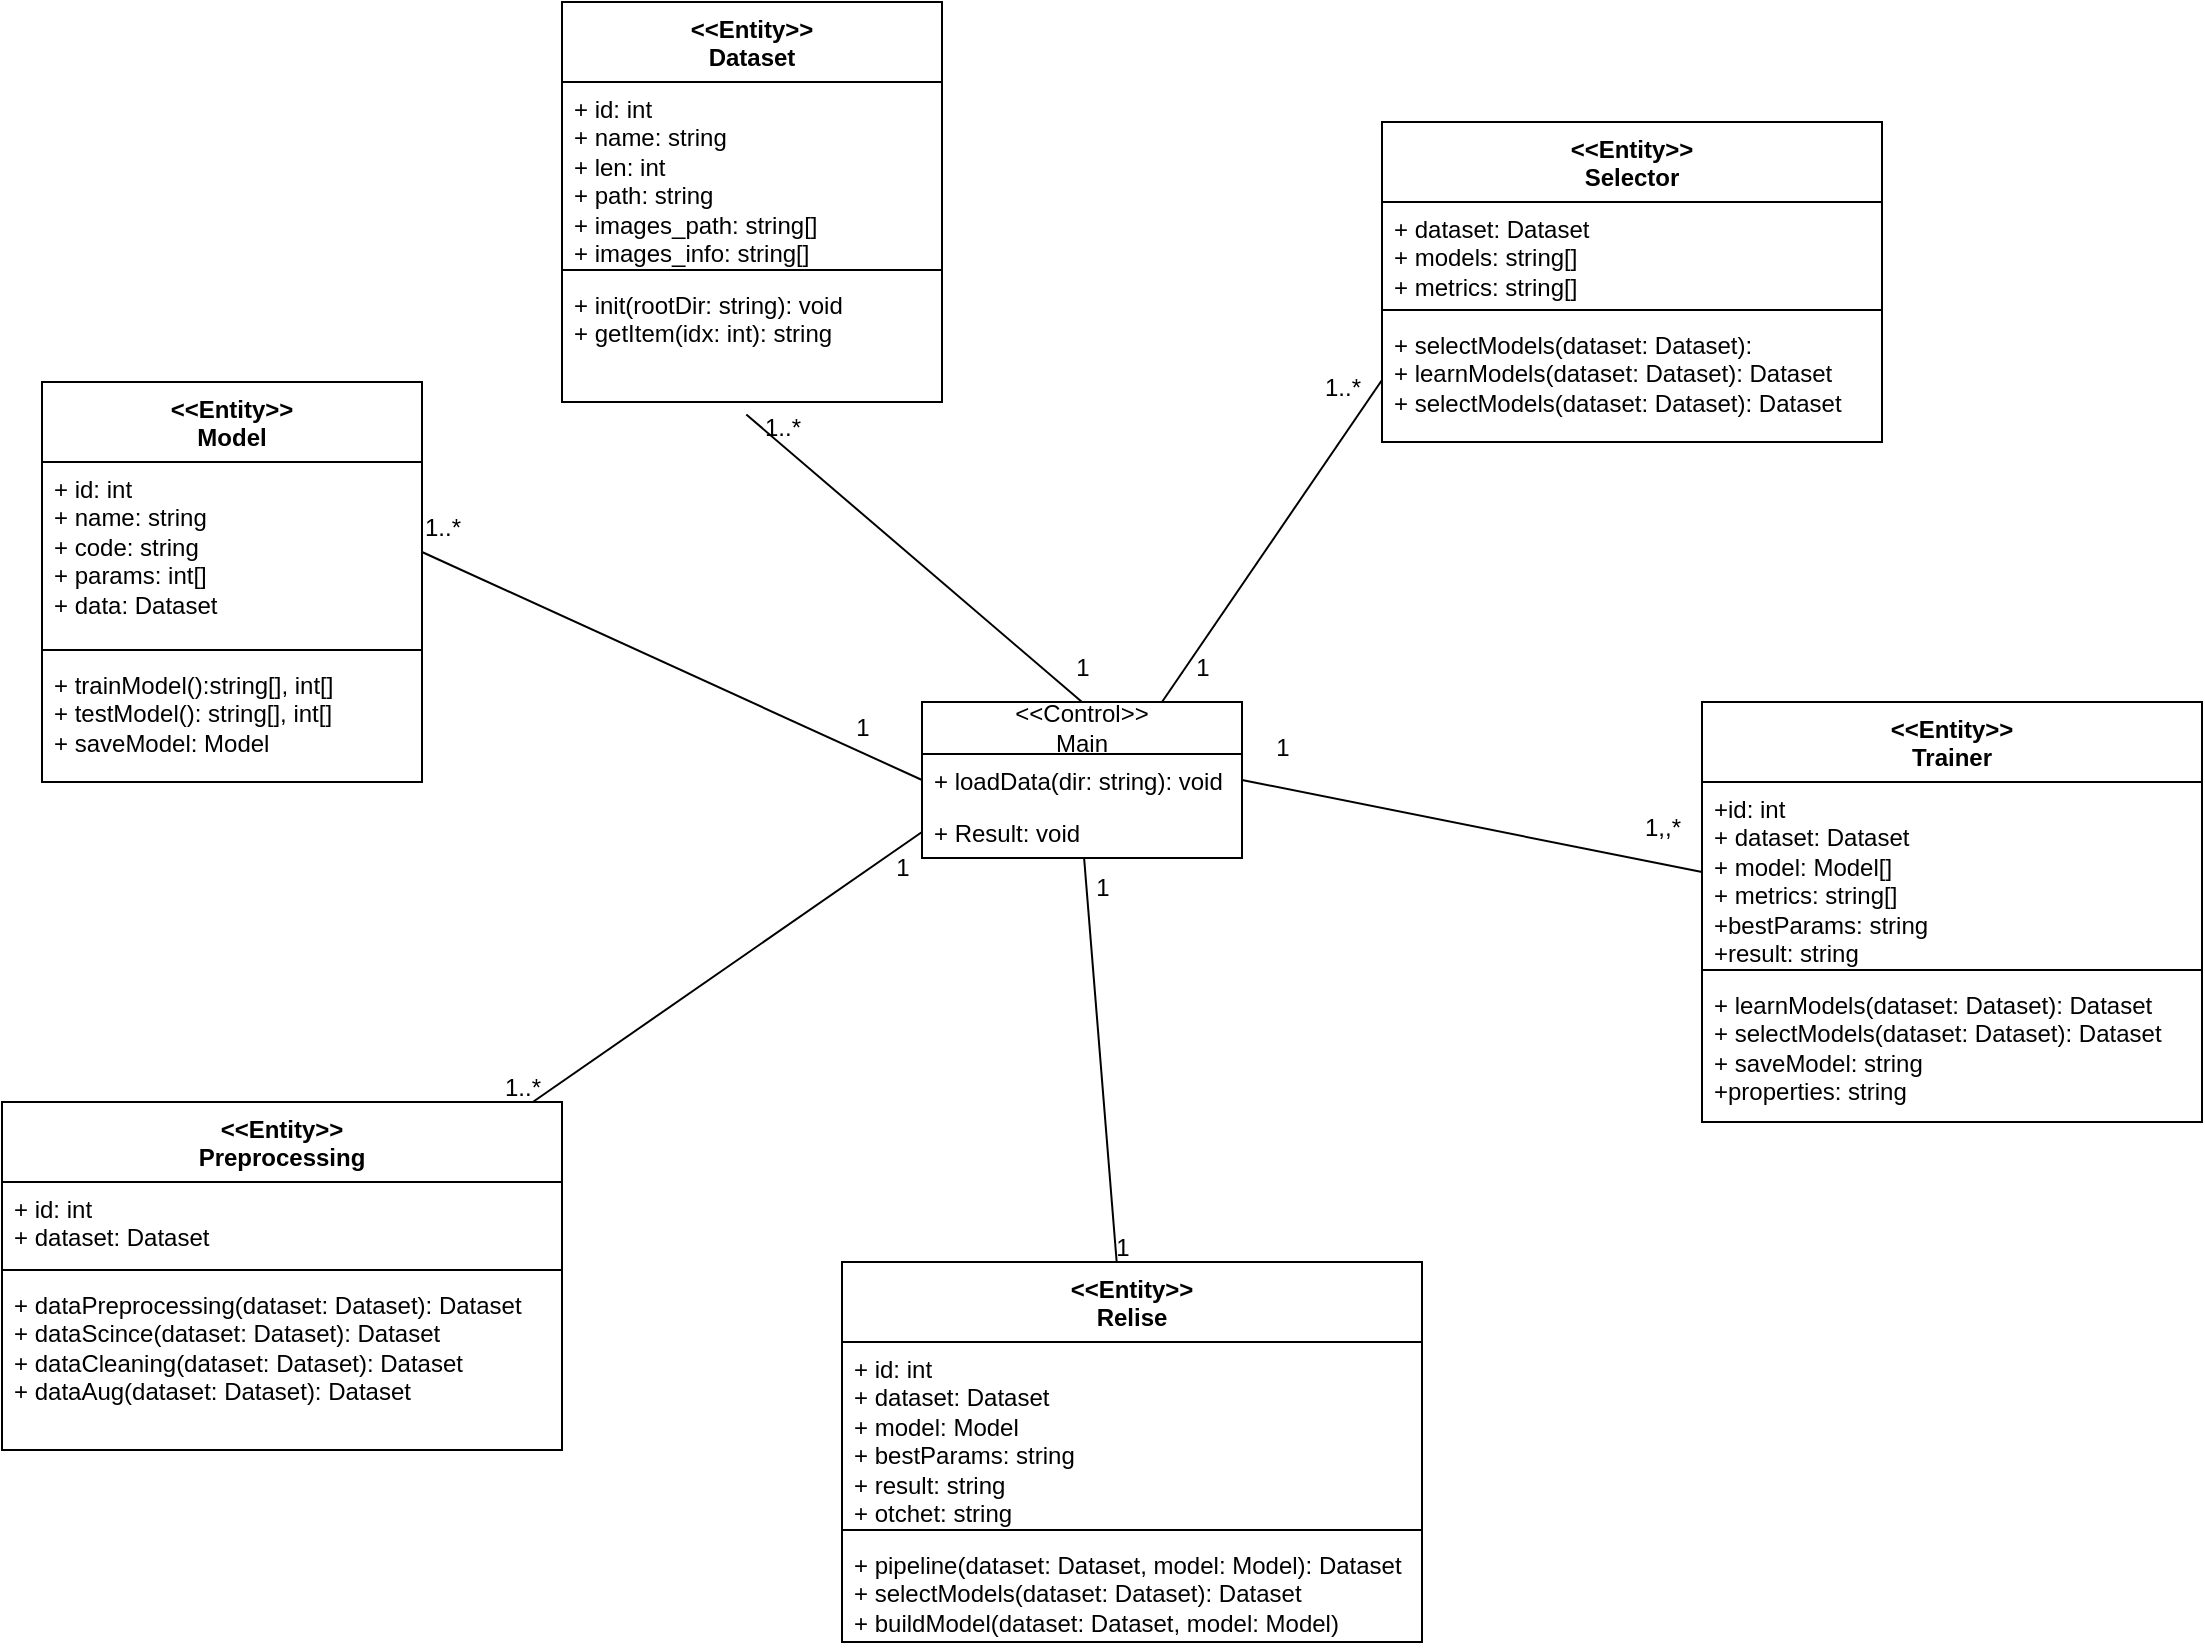 <mxfile version="24.3.1" type="device">
  <diagram name="Страница — 1" id="4Mfy0hciLZ89WPDFsnkD">
    <mxGraphModel dx="2440" dy="1838" grid="1" gridSize="10" guides="1" tooltips="1" connect="1" arrows="1" fold="1" page="1" pageScale="1" pageWidth="827" pageHeight="1169" math="0" shadow="0">
      <root>
        <mxCell id="0" />
        <mxCell id="1" parent="0" />
        <mxCell id="cb_P6TZHlb55gsD6FN00-1" value="&amp;lt;&amp;lt;Control&amp;gt;&amp;gt;&lt;div&gt;Main&lt;/div&gt;" style="swimlane;fontStyle=0;childLayout=stackLayout;horizontal=1;startSize=26;fillColor=none;horizontalStack=0;resizeParent=1;resizeParentMax=0;resizeLast=0;collapsible=1;marginBottom=0;whiteSpace=wrap;html=1;" parent="1" vertex="1">
          <mxGeometry x="360" y="310" width="160" height="78" as="geometry" />
        </mxCell>
        <mxCell id="cb_P6TZHlb55gsD6FN00-2" value="+ loadData(dir: string): void" style="text;strokeColor=none;fillColor=none;align=left;verticalAlign=top;spacingLeft=4;spacingRight=4;overflow=hidden;rotatable=0;points=[[0,0.5],[1,0.5]];portConstraint=eastwest;whiteSpace=wrap;html=1;" parent="cb_P6TZHlb55gsD6FN00-1" vertex="1">
          <mxGeometry y="26" width="160" height="26" as="geometry" />
        </mxCell>
        <mxCell id="cb_P6TZHlb55gsD6FN00-3" value="+ Result: void" style="text;strokeColor=none;fillColor=none;align=left;verticalAlign=top;spacingLeft=4;spacingRight=4;overflow=hidden;rotatable=0;points=[[0,0.5],[1,0.5]];portConstraint=eastwest;whiteSpace=wrap;html=1;" parent="cb_P6TZHlb55gsD6FN00-1" vertex="1">
          <mxGeometry y="52" width="160" height="26" as="geometry" />
        </mxCell>
        <mxCell id="FIp25z3p22-8h9jB1WQo-1" value="&amp;lt;&amp;lt;Entity&amp;gt;&amp;gt;&lt;div&gt;Dataset&lt;/div&gt;" style="swimlane;fontStyle=1;align=center;verticalAlign=top;childLayout=stackLayout;horizontal=1;startSize=40;horizontalStack=0;resizeParent=1;resizeParentMax=0;resizeLast=0;collapsible=1;marginBottom=0;whiteSpace=wrap;html=1;" vertex="1" parent="1">
          <mxGeometry x="180" y="-40" width="190" height="200" as="geometry" />
        </mxCell>
        <mxCell id="FIp25z3p22-8h9jB1WQo-2" value="&lt;div&gt;+ id: int&lt;br&gt;&lt;/div&gt;+ name: string&lt;div&gt;+ len: int&lt;/div&gt;&lt;div&gt;+ path: string&lt;/div&gt;&lt;div&gt;+ images_path: string[]&lt;/div&gt;&lt;div&gt;+ images_info: string[]&lt;/div&gt;" style="text;strokeColor=none;fillColor=none;align=left;verticalAlign=top;spacingLeft=4;spacingRight=4;overflow=hidden;rotatable=0;points=[[0,0.5],[1,0.5]];portConstraint=eastwest;whiteSpace=wrap;html=1;" vertex="1" parent="FIp25z3p22-8h9jB1WQo-1">
          <mxGeometry y="40" width="190" height="90" as="geometry" />
        </mxCell>
        <mxCell id="FIp25z3p22-8h9jB1WQo-3" value="" style="line;strokeWidth=1;fillColor=none;align=left;verticalAlign=middle;spacingTop=-1;spacingLeft=3;spacingRight=3;rotatable=0;labelPosition=right;points=[];portConstraint=eastwest;strokeColor=inherit;" vertex="1" parent="FIp25z3p22-8h9jB1WQo-1">
          <mxGeometry y="130" width="190" height="8" as="geometry" />
        </mxCell>
        <mxCell id="FIp25z3p22-8h9jB1WQo-4" value="+ init(rootDir: string): void&lt;div&gt;+ getItem(idx: int): string&lt;/div&gt;&lt;div&gt;&lt;br&gt;&lt;/div&gt;" style="text;strokeColor=none;fillColor=none;align=left;verticalAlign=top;spacingLeft=4;spacingRight=4;overflow=hidden;rotatable=0;points=[[0,0.5],[1,0.5]];portConstraint=eastwest;whiteSpace=wrap;html=1;" vertex="1" parent="FIp25z3p22-8h9jB1WQo-1">
          <mxGeometry y="138" width="190" height="62" as="geometry" />
        </mxCell>
        <mxCell id="FIp25z3p22-8h9jB1WQo-5" value="&amp;lt;&amp;lt;Entity&amp;gt;&amp;gt;&lt;div&gt;Preprocessing&lt;/div&gt;" style="swimlane;fontStyle=1;align=center;verticalAlign=top;childLayout=stackLayout;horizontal=1;startSize=40;horizontalStack=0;resizeParent=1;resizeParentMax=0;resizeLast=0;collapsible=1;marginBottom=0;whiteSpace=wrap;html=1;" vertex="1" parent="1">
          <mxGeometry x="-100" y="510" width="280" height="174" as="geometry" />
        </mxCell>
        <mxCell id="FIp25z3p22-8h9jB1WQo-6" value="&lt;div&gt;+ id: int&lt;/div&gt;+ dataset: Dataset&lt;div&gt;&lt;br&gt;&lt;/div&gt;" style="text;strokeColor=none;fillColor=none;align=left;verticalAlign=top;spacingLeft=4;spacingRight=4;overflow=hidden;rotatable=0;points=[[0,0.5],[1,0.5]];portConstraint=eastwest;whiteSpace=wrap;html=1;" vertex="1" parent="FIp25z3p22-8h9jB1WQo-5">
          <mxGeometry y="40" width="280" height="40" as="geometry" />
        </mxCell>
        <mxCell id="FIp25z3p22-8h9jB1WQo-7" value="" style="line;strokeWidth=1;fillColor=none;align=left;verticalAlign=middle;spacingTop=-1;spacingLeft=3;spacingRight=3;rotatable=0;labelPosition=right;points=[];portConstraint=eastwest;strokeColor=inherit;" vertex="1" parent="FIp25z3p22-8h9jB1WQo-5">
          <mxGeometry y="80" width="280" height="8" as="geometry" />
        </mxCell>
        <mxCell id="FIp25z3p22-8h9jB1WQo-8" value="+ dataPreprocessing(dataset: Dataset): Dataset&lt;div&gt;+ dataScince(dataset: Dataset): Dataset&lt;/div&gt;&lt;div&gt;+ dataCleaning(dataset: Dataset): Dataset&lt;/div&gt;&lt;div&gt;+ dataAug(dataset:&amp;nbsp;&lt;span style=&quot;background-color: initial;&quot;&gt;Dataset&lt;/span&gt;&lt;span style=&quot;background-color: initial;&quot;&gt;):&amp;nbsp;&lt;/span&gt;&lt;span style=&quot;background-color: initial;&quot;&gt;Dataset&lt;/span&gt;&lt;/div&gt;" style="text;strokeColor=none;fillColor=none;align=left;verticalAlign=top;spacingLeft=4;spacingRight=4;overflow=hidden;rotatable=0;points=[[0,0.5],[1,0.5]];portConstraint=eastwest;whiteSpace=wrap;html=1;" vertex="1" parent="FIp25z3p22-8h9jB1WQo-5">
          <mxGeometry y="88" width="280" height="86" as="geometry" />
        </mxCell>
        <mxCell id="FIp25z3p22-8h9jB1WQo-13" value="&amp;lt;&amp;lt;Entity&amp;gt;&amp;gt;&lt;div&gt;Selector&lt;/div&gt;" style="swimlane;fontStyle=1;align=center;verticalAlign=top;childLayout=stackLayout;horizontal=1;startSize=40;horizontalStack=0;resizeParent=1;resizeParentMax=0;resizeLast=0;collapsible=1;marginBottom=0;whiteSpace=wrap;html=1;" vertex="1" parent="1">
          <mxGeometry x="590" y="20" width="250" height="160" as="geometry" />
        </mxCell>
        <mxCell id="FIp25z3p22-8h9jB1WQo-14" value="+ dataset: Dataset&lt;div&gt;+ models: string[]&lt;/div&gt;&lt;div&gt;+ metrics: string[]&lt;/div&gt;" style="text;strokeColor=none;fillColor=none;align=left;verticalAlign=top;spacingLeft=4;spacingRight=4;overflow=hidden;rotatable=0;points=[[0,0.5],[1,0.5]];portConstraint=eastwest;whiteSpace=wrap;html=1;" vertex="1" parent="FIp25z3p22-8h9jB1WQo-13">
          <mxGeometry y="40" width="250" height="50" as="geometry" />
        </mxCell>
        <mxCell id="FIp25z3p22-8h9jB1WQo-15" value="" style="line;strokeWidth=1;fillColor=none;align=left;verticalAlign=middle;spacingTop=-1;spacingLeft=3;spacingRight=3;rotatable=0;labelPosition=right;points=[];portConstraint=eastwest;strokeColor=inherit;" vertex="1" parent="FIp25z3p22-8h9jB1WQo-13">
          <mxGeometry y="90" width="250" height="8" as="geometry" />
        </mxCell>
        <mxCell id="FIp25z3p22-8h9jB1WQo-16" value="+ selectModels(dataset: Dataset):&amp;nbsp;&lt;div&gt;+ learnModels(dataset: Dataset): Dataset&lt;/div&gt;&lt;div&gt;+ selectModels(dataset: Dataset): Dataset&lt;/div&gt;" style="text;strokeColor=none;fillColor=none;align=left;verticalAlign=top;spacingLeft=4;spacingRight=4;overflow=hidden;rotatable=0;points=[[0,0.5],[1,0.5]];portConstraint=eastwest;whiteSpace=wrap;html=1;" vertex="1" parent="FIp25z3p22-8h9jB1WQo-13">
          <mxGeometry y="98" width="250" height="62" as="geometry" />
        </mxCell>
        <mxCell id="FIp25z3p22-8h9jB1WQo-25" value="&amp;lt;&amp;lt;Entity&amp;gt;&amp;gt;&lt;div&gt;Trainer&lt;/div&gt;" style="swimlane;fontStyle=1;align=center;verticalAlign=top;childLayout=stackLayout;horizontal=1;startSize=40;horizontalStack=0;resizeParent=1;resizeParentMax=0;resizeLast=0;collapsible=1;marginBottom=0;whiteSpace=wrap;html=1;" vertex="1" parent="1">
          <mxGeometry x="750" y="310" width="250" height="210" as="geometry" />
        </mxCell>
        <mxCell id="FIp25z3p22-8h9jB1WQo-26" value="&lt;div&gt;+id: int&lt;/div&gt;+ dataset: Dataset&lt;div&gt;+ model: Model[]&lt;/div&gt;&lt;div&gt;+ metrics: string[]&lt;/div&gt;&lt;div&gt;+bestParams: string&lt;/div&gt;&lt;div&gt;+result: string&lt;/div&gt;" style="text;strokeColor=none;fillColor=none;align=left;verticalAlign=top;spacingLeft=4;spacingRight=4;overflow=hidden;rotatable=0;points=[[0,0.5],[1,0.5]];portConstraint=eastwest;whiteSpace=wrap;html=1;" vertex="1" parent="FIp25z3p22-8h9jB1WQo-25">
          <mxGeometry y="40" width="250" height="90" as="geometry" />
        </mxCell>
        <mxCell id="FIp25z3p22-8h9jB1WQo-27" value="" style="line;strokeWidth=1;fillColor=none;align=left;verticalAlign=middle;spacingTop=-1;spacingLeft=3;spacingRight=3;rotatable=0;labelPosition=right;points=[];portConstraint=eastwest;strokeColor=inherit;" vertex="1" parent="FIp25z3p22-8h9jB1WQo-25">
          <mxGeometry y="130" width="250" height="8" as="geometry" />
        </mxCell>
        <mxCell id="FIp25z3p22-8h9jB1WQo-28" value="&lt;div&gt;+ learnModels(dataset: Dataset): Dataset&lt;/div&gt;&lt;div&gt;+ selectModels(dataset: Dataset): Dataset&lt;/div&gt;&lt;div&gt;+ saveModel: string&lt;/div&gt;&lt;div&gt;+properties: string&lt;/div&gt;" style="text;strokeColor=none;fillColor=none;align=left;verticalAlign=top;spacingLeft=4;spacingRight=4;overflow=hidden;rotatable=0;points=[[0,0.5],[1,0.5]];portConstraint=eastwest;whiteSpace=wrap;html=1;" vertex="1" parent="FIp25z3p22-8h9jB1WQo-25">
          <mxGeometry y="138" width="250" height="72" as="geometry" />
        </mxCell>
        <mxCell id="FIp25z3p22-8h9jB1WQo-29" value="&amp;lt;&amp;lt;Entity&amp;gt;&amp;gt;&lt;div&gt;Relise&lt;/div&gt;" style="swimlane;fontStyle=1;align=center;verticalAlign=top;childLayout=stackLayout;horizontal=1;startSize=40;horizontalStack=0;resizeParent=1;resizeParentMax=0;resizeLast=0;collapsible=1;marginBottom=0;whiteSpace=wrap;html=1;" vertex="1" parent="1">
          <mxGeometry x="320" y="590" width="290" height="190" as="geometry" />
        </mxCell>
        <mxCell id="FIp25z3p22-8h9jB1WQo-30" value="&lt;div&gt;+ id: int&lt;br&gt;&lt;/div&gt;+ dataset: Dataset&lt;div&gt;+ model: Model&lt;/div&gt;&lt;div&gt;+ bestParams: string&lt;/div&gt;&lt;div&gt;+ result: string&lt;/div&gt;&lt;div&gt;+ otchet: string&lt;/div&gt;" style="text;strokeColor=none;fillColor=none;align=left;verticalAlign=top;spacingLeft=4;spacingRight=4;overflow=hidden;rotatable=0;points=[[0,0.5],[1,0.5]];portConstraint=eastwest;whiteSpace=wrap;html=1;" vertex="1" parent="FIp25z3p22-8h9jB1WQo-29">
          <mxGeometry y="40" width="290" height="90" as="geometry" />
        </mxCell>
        <mxCell id="FIp25z3p22-8h9jB1WQo-31" value="" style="line;strokeWidth=1;fillColor=none;align=left;verticalAlign=middle;spacingTop=-1;spacingLeft=3;spacingRight=3;rotatable=0;labelPosition=right;points=[];portConstraint=eastwest;strokeColor=inherit;" vertex="1" parent="FIp25z3p22-8h9jB1WQo-29">
          <mxGeometry y="130" width="290" height="8" as="geometry" />
        </mxCell>
        <mxCell id="FIp25z3p22-8h9jB1WQo-32" value="&lt;div&gt;+ pipeline(dataset: Dataset, model: Model): Dataset&lt;/div&gt;&lt;div&gt;+ selectModels(dataset: Dataset): Dataset&lt;/div&gt;&lt;div&gt;+ buildModel(dataset: Dataset, model: Model)&lt;/div&gt;" style="text;strokeColor=none;fillColor=none;align=left;verticalAlign=top;spacingLeft=4;spacingRight=4;overflow=hidden;rotatable=0;points=[[0,0.5],[1,0.5]];portConstraint=eastwest;whiteSpace=wrap;html=1;" vertex="1" parent="FIp25z3p22-8h9jB1WQo-29">
          <mxGeometry y="138" width="290" height="52" as="geometry" />
        </mxCell>
        <mxCell id="FIp25z3p22-8h9jB1WQo-33" value="&amp;lt;&amp;lt;Entity&amp;gt;&amp;gt;&lt;div&gt;Model&lt;/div&gt;" style="swimlane;fontStyle=1;align=center;verticalAlign=top;childLayout=stackLayout;horizontal=1;startSize=40;horizontalStack=0;resizeParent=1;resizeParentMax=0;resizeLast=0;collapsible=1;marginBottom=0;whiteSpace=wrap;html=1;" vertex="1" parent="1">
          <mxGeometry x="-80" y="150" width="190" height="200" as="geometry" />
        </mxCell>
        <mxCell id="FIp25z3p22-8h9jB1WQo-34" value="&lt;div&gt;+ id: int&lt;br&gt;&lt;/div&gt;+ name: string&lt;div&gt;+ code: string&lt;/div&gt;&lt;div&gt;+ params: int[]&lt;/div&gt;&lt;div&gt;+ data: Dataset&lt;/div&gt;" style="text;strokeColor=none;fillColor=none;align=left;verticalAlign=top;spacingLeft=4;spacingRight=4;overflow=hidden;rotatable=0;points=[[0,0.5],[1,0.5]];portConstraint=eastwest;whiteSpace=wrap;html=1;" vertex="1" parent="FIp25z3p22-8h9jB1WQo-33">
          <mxGeometry y="40" width="190" height="90" as="geometry" />
        </mxCell>
        <mxCell id="FIp25z3p22-8h9jB1WQo-35" value="" style="line;strokeWidth=1;fillColor=none;align=left;verticalAlign=middle;spacingTop=-1;spacingLeft=3;spacingRight=3;rotatable=0;labelPosition=right;points=[];portConstraint=eastwest;strokeColor=inherit;" vertex="1" parent="FIp25z3p22-8h9jB1WQo-33">
          <mxGeometry y="130" width="190" height="8" as="geometry" />
        </mxCell>
        <mxCell id="FIp25z3p22-8h9jB1WQo-36" value="+ trainModel():string[], int[]&lt;div&gt;+ testModel(): string[], int[]&lt;/div&gt;&lt;div&gt;+ saveModel: Model&lt;/div&gt;" style="text;strokeColor=none;fillColor=none;align=left;verticalAlign=top;spacingLeft=4;spacingRight=4;overflow=hidden;rotatable=0;points=[[0,0.5],[1,0.5]];portConstraint=eastwest;whiteSpace=wrap;html=1;" vertex="1" parent="FIp25z3p22-8h9jB1WQo-33">
          <mxGeometry y="138" width="190" height="62" as="geometry" />
        </mxCell>
        <mxCell id="FIp25z3p22-8h9jB1WQo-37" value="" style="endArrow=none;html=1;rounded=0;exitX=0.5;exitY=0;exitDx=0;exitDy=0;entryX=0.485;entryY=1.101;entryDx=0;entryDy=0;entryPerimeter=0;" edge="1" parent="1" source="cb_P6TZHlb55gsD6FN00-1" target="FIp25z3p22-8h9jB1WQo-4">
          <mxGeometry width="50" height="50" relative="1" as="geometry">
            <mxPoint x="690" y="310" as="sourcePoint" />
            <mxPoint x="740" y="260" as="targetPoint" />
          </mxGeometry>
        </mxCell>
        <mxCell id="FIp25z3p22-8h9jB1WQo-38" value="1" style="text;html=1;align=center;verticalAlign=middle;resizable=0;points=[];autosize=1;strokeColor=none;fillColor=none;" vertex="1" parent="1">
          <mxGeometry x="425" y="278" width="30" height="30" as="geometry" />
        </mxCell>
        <mxCell id="FIp25z3p22-8h9jB1WQo-39" value="1..*" style="text;html=1;align=center;verticalAlign=middle;resizable=0;points=[];autosize=1;strokeColor=none;fillColor=none;" vertex="1" parent="1">
          <mxGeometry x="270" y="158" width="40" height="30" as="geometry" />
        </mxCell>
        <mxCell id="FIp25z3p22-8h9jB1WQo-40" value="" style="endArrow=none;html=1;rounded=0;exitX=0.75;exitY=0;exitDx=0;exitDy=0;entryX=0;entryY=0.5;entryDx=0;entryDy=0;" edge="1" parent="1" source="cb_P6TZHlb55gsD6FN00-1" target="FIp25z3p22-8h9jB1WQo-16">
          <mxGeometry width="50" height="50" relative="1" as="geometry">
            <mxPoint x="690" y="310" as="sourcePoint" />
            <mxPoint x="740" y="260" as="targetPoint" />
          </mxGeometry>
        </mxCell>
        <mxCell id="FIp25z3p22-8h9jB1WQo-41" value="1" style="text;html=1;align=center;verticalAlign=middle;resizable=0;points=[];autosize=1;strokeColor=none;fillColor=none;" vertex="1" parent="1">
          <mxGeometry x="485" y="278" width="30" height="30" as="geometry" />
        </mxCell>
        <mxCell id="FIp25z3p22-8h9jB1WQo-42" value="1..*" style="text;html=1;align=center;verticalAlign=middle;resizable=0;points=[];autosize=1;strokeColor=none;fillColor=none;" vertex="1" parent="1">
          <mxGeometry x="550" y="138" width="40" height="30" as="geometry" />
        </mxCell>
        <mxCell id="FIp25z3p22-8h9jB1WQo-43" value="" style="endArrow=none;html=1;rounded=0;entryX=0;entryY=0.5;entryDx=0;entryDy=0;exitX=1;exitY=0.5;exitDx=0;exitDy=0;" edge="1" parent="1" source="FIp25z3p22-8h9jB1WQo-34" target="cb_P6TZHlb55gsD6FN00-2">
          <mxGeometry width="50" height="50" relative="1" as="geometry">
            <mxPoint x="690" y="310" as="sourcePoint" />
            <mxPoint x="740" y="260" as="targetPoint" />
          </mxGeometry>
        </mxCell>
        <mxCell id="FIp25z3p22-8h9jB1WQo-44" value="1" style="text;html=1;align=center;verticalAlign=middle;resizable=0;points=[];autosize=1;strokeColor=none;fillColor=none;" vertex="1" parent="1">
          <mxGeometry x="315" y="308" width="30" height="30" as="geometry" />
        </mxCell>
        <mxCell id="FIp25z3p22-8h9jB1WQo-45" value="1..*" style="text;html=1;align=center;verticalAlign=middle;resizable=0;points=[];autosize=1;strokeColor=none;fillColor=none;" vertex="1" parent="1">
          <mxGeometry x="100" y="208" width="40" height="30" as="geometry" />
        </mxCell>
        <mxCell id="FIp25z3p22-8h9jB1WQo-46" value="" style="endArrow=none;html=1;rounded=0;exitX=1;exitY=0.5;exitDx=0;exitDy=0;entryX=0;entryY=0.5;entryDx=0;entryDy=0;" edge="1" parent="1" source="cb_P6TZHlb55gsD6FN00-2" target="FIp25z3p22-8h9jB1WQo-26">
          <mxGeometry width="50" height="50" relative="1" as="geometry">
            <mxPoint x="690" y="310" as="sourcePoint" />
            <mxPoint x="740" y="260" as="targetPoint" />
          </mxGeometry>
        </mxCell>
        <mxCell id="FIp25z3p22-8h9jB1WQo-48" value="1" style="text;html=1;align=center;verticalAlign=middle;resizable=0;points=[];autosize=1;strokeColor=none;fillColor=none;" vertex="1" parent="1">
          <mxGeometry x="525" y="318" width="30" height="30" as="geometry" />
        </mxCell>
        <mxCell id="FIp25z3p22-8h9jB1WQo-49" value="1,,*" style="text;html=1;align=center;verticalAlign=middle;resizable=0;points=[];autosize=1;strokeColor=none;fillColor=none;" vertex="1" parent="1">
          <mxGeometry x="710" y="358" width="40" height="30" as="geometry" />
        </mxCell>
        <mxCell id="FIp25z3p22-8h9jB1WQo-50" value="" style="endArrow=none;html=1;rounded=0;" edge="1" parent="1" source="cb_P6TZHlb55gsD6FN00-3" target="FIp25z3p22-8h9jB1WQo-29">
          <mxGeometry width="50" height="50" relative="1" as="geometry">
            <mxPoint x="690" y="310" as="sourcePoint" />
            <mxPoint x="740" y="260" as="targetPoint" />
          </mxGeometry>
        </mxCell>
        <mxCell id="FIp25z3p22-8h9jB1WQo-51" value="1" style="text;html=1;align=center;verticalAlign=middle;resizable=0;points=[];autosize=1;strokeColor=none;fillColor=none;" vertex="1" parent="1">
          <mxGeometry x="435" y="388" width="30" height="30" as="geometry" />
        </mxCell>
        <mxCell id="FIp25z3p22-8h9jB1WQo-52" value="1" style="text;html=1;align=center;verticalAlign=middle;resizable=0;points=[];autosize=1;strokeColor=none;fillColor=none;" vertex="1" parent="1">
          <mxGeometry x="445" y="568" width="30" height="30" as="geometry" />
        </mxCell>
        <mxCell id="FIp25z3p22-8h9jB1WQo-53" value="" style="endArrow=none;html=1;rounded=0;entryX=0;entryY=0.5;entryDx=0;entryDy=0;" edge="1" parent="1" source="FIp25z3p22-8h9jB1WQo-5" target="cb_P6TZHlb55gsD6FN00-3">
          <mxGeometry width="50" height="50" relative="1" as="geometry">
            <mxPoint x="690" y="580" as="sourcePoint" />
            <mxPoint x="740" y="530" as="targetPoint" />
          </mxGeometry>
        </mxCell>
        <mxCell id="FIp25z3p22-8h9jB1WQo-54" value="1" style="text;html=1;align=center;verticalAlign=middle;resizable=0;points=[];autosize=1;strokeColor=none;fillColor=none;" vertex="1" parent="1">
          <mxGeometry x="335" y="378" width="30" height="30" as="geometry" />
        </mxCell>
        <mxCell id="FIp25z3p22-8h9jB1WQo-55" value="1..*" style="text;html=1;align=center;verticalAlign=middle;resizable=0;points=[];autosize=1;strokeColor=none;fillColor=none;" vertex="1" parent="1">
          <mxGeometry x="140" y="488" width="40" height="30" as="geometry" />
        </mxCell>
      </root>
    </mxGraphModel>
  </diagram>
</mxfile>
